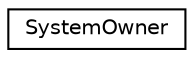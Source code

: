digraph "クラス階層図"
{
 // LATEX_PDF_SIZE
  edge [fontname="Helvetica",fontsize="10",labelfontname="Helvetica",labelfontsize="10"];
  node [fontname="Helvetica",fontsize="10",shape=record];
  rankdir="LR";
  Node0 [label="SystemOwner",height=0.2,width=0.4,color="black", fillcolor="white", style="filled",URL="$class_system_owner.html",tooltip="初期化処理や終了処理全般を担うクラス"];
}

